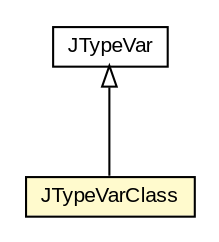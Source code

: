 #!/usr/local/bin/dot
#
# Class diagram 
# Generated by UMLGraph version 5.1 (http://www.umlgraph.org/)
#

digraph G {
	edge [fontname="arial",fontsize=10,labelfontname="arial",labelfontsize=10];
	node [fontname="arial",fontsize=10,shape=plaintext];
	nodesep=0.25;
	ranksep=0.5;
	// com.helger.jcodemodel.JTypeVarClass
	c1214 [label=<<table title="com.helger.jcodemodel.JTypeVarClass" border="0" cellborder="1" cellspacing="0" cellpadding="2" port="p" bgcolor="lemonChiffon" href="./JTypeVarClass.html">
		<tr><td><table border="0" cellspacing="0" cellpadding="1">
<tr><td align="center" balign="center"> JTypeVarClass </td></tr>
		</table></td></tr>
		</table>>, fontname="arial", fontcolor="black", fontsize=10.0];
	// com.helger.jcodemodel.JTypeVar
	c1215 [label=<<table title="com.helger.jcodemodel.JTypeVar" border="0" cellborder="1" cellspacing="0" cellpadding="2" port="p" href="./JTypeVar.html">
		<tr><td><table border="0" cellspacing="0" cellpadding="1">
<tr><td align="center" balign="center"> JTypeVar </td></tr>
		</table></td></tr>
		</table>>, fontname="arial", fontcolor="black", fontsize=10.0];
	//com.helger.jcodemodel.JTypeVarClass extends com.helger.jcodemodel.JTypeVar
	c1215:p -> c1214:p [dir=back,arrowtail=empty];
}

